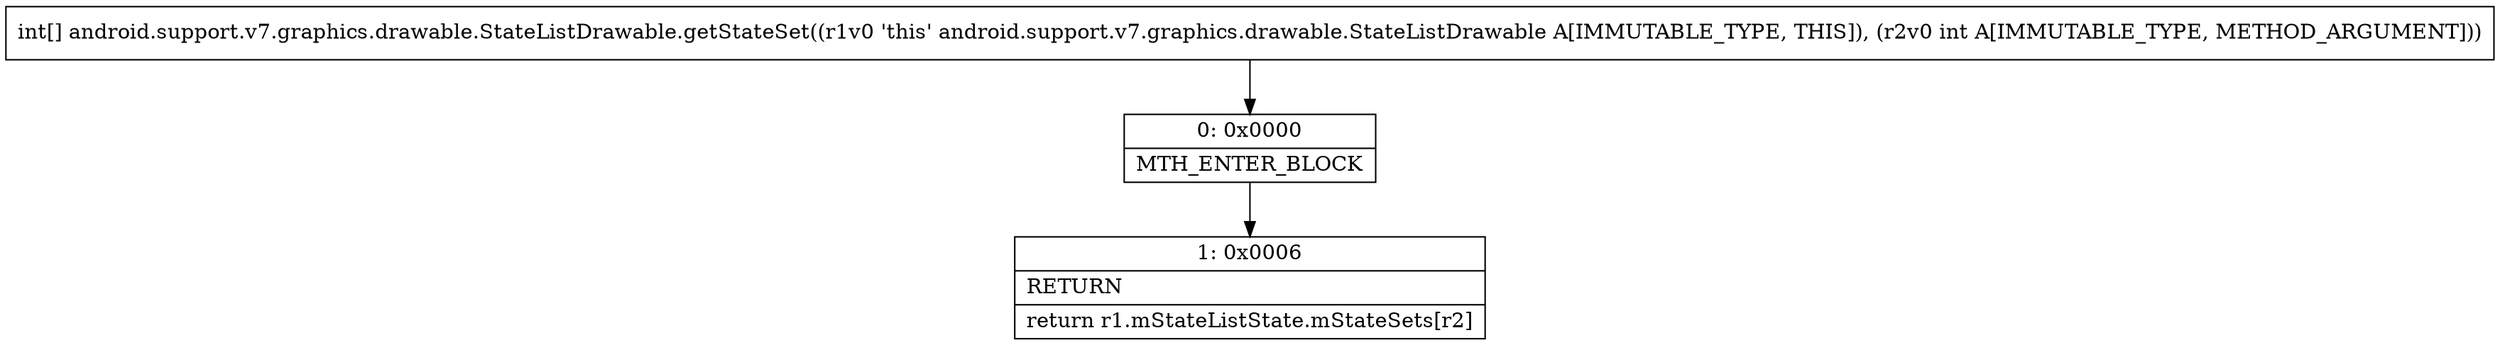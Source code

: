 digraph "CFG forandroid.support.v7.graphics.drawable.StateListDrawable.getStateSet(I)[I" {
Node_0 [shape=record,label="{0\:\ 0x0000|MTH_ENTER_BLOCK\l}"];
Node_1 [shape=record,label="{1\:\ 0x0006|RETURN\l|return r1.mStateListState.mStateSets[r2]\l}"];
MethodNode[shape=record,label="{int[] android.support.v7.graphics.drawable.StateListDrawable.getStateSet((r1v0 'this' android.support.v7.graphics.drawable.StateListDrawable A[IMMUTABLE_TYPE, THIS]), (r2v0 int A[IMMUTABLE_TYPE, METHOD_ARGUMENT])) }"];
MethodNode -> Node_0;
Node_0 -> Node_1;
}

